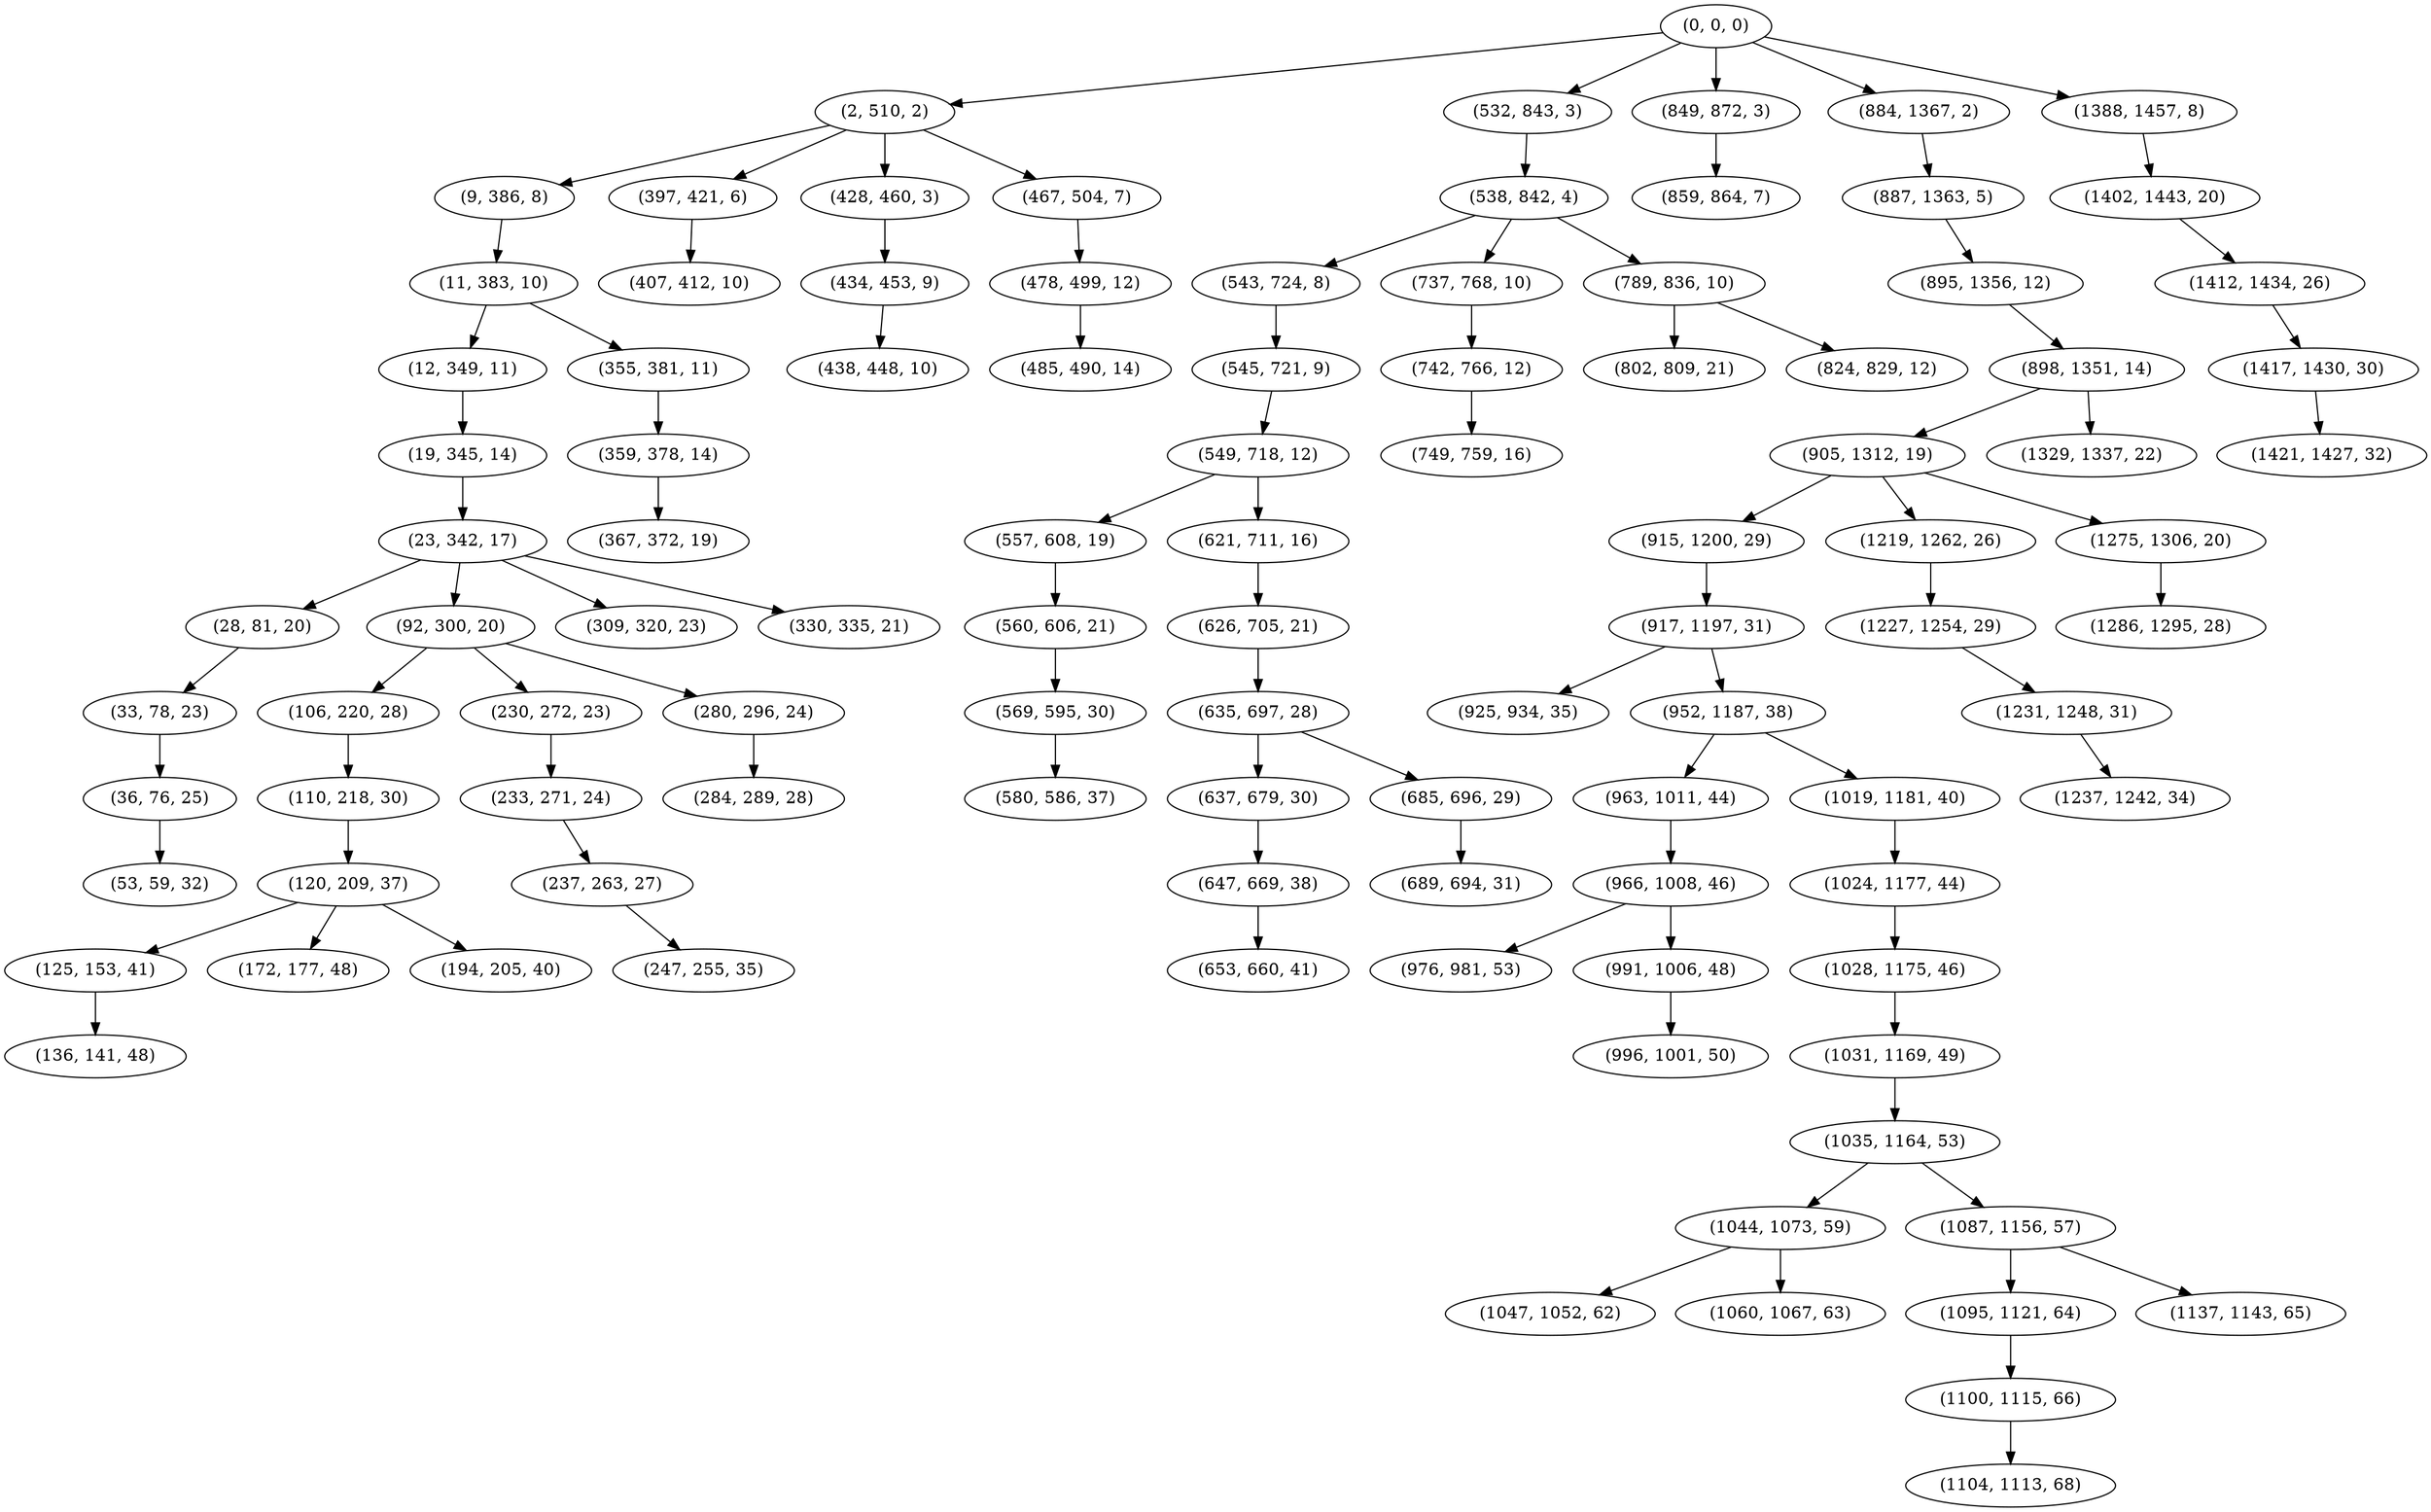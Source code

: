 digraph tree {
    "(0, 0, 0)";
    "(2, 510, 2)";
    "(9, 386, 8)";
    "(11, 383, 10)";
    "(12, 349, 11)";
    "(19, 345, 14)";
    "(23, 342, 17)";
    "(28, 81, 20)";
    "(33, 78, 23)";
    "(36, 76, 25)";
    "(53, 59, 32)";
    "(92, 300, 20)";
    "(106, 220, 28)";
    "(110, 218, 30)";
    "(120, 209, 37)";
    "(125, 153, 41)";
    "(136, 141, 48)";
    "(172, 177, 48)";
    "(194, 205, 40)";
    "(230, 272, 23)";
    "(233, 271, 24)";
    "(237, 263, 27)";
    "(247, 255, 35)";
    "(280, 296, 24)";
    "(284, 289, 28)";
    "(309, 320, 23)";
    "(330, 335, 21)";
    "(355, 381, 11)";
    "(359, 378, 14)";
    "(367, 372, 19)";
    "(397, 421, 6)";
    "(407, 412, 10)";
    "(428, 460, 3)";
    "(434, 453, 9)";
    "(438, 448, 10)";
    "(467, 504, 7)";
    "(478, 499, 12)";
    "(485, 490, 14)";
    "(532, 843, 3)";
    "(538, 842, 4)";
    "(543, 724, 8)";
    "(545, 721, 9)";
    "(549, 718, 12)";
    "(557, 608, 19)";
    "(560, 606, 21)";
    "(569, 595, 30)";
    "(580, 586, 37)";
    "(621, 711, 16)";
    "(626, 705, 21)";
    "(635, 697, 28)";
    "(637, 679, 30)";
    "(647, 669, 38)";
    "(653, 660, 41)";
    "(685, 696, 29)";
    "(689, 694, 31)";
    "(737, 768, 10)";
    "(742, 766, 12)";
    "(749, 759, 16)";
    "(789, 836, 10)";
    "(802, 809, 21)";
    "(824, 829, 12)";
    "(849, 872, 3)";
    "(859, 864, 7)";
    "(884, 1367, 2)";
    "(887, 1363, 5)";
    "(895, 1356, 12)";
    "(898, 1351, 14)";
    "(905, 1312, 19)";
    "(915, 1200, 29)";
    "(917, 1197, 31)";
    "(925, 934, 35)";
    "(952, 1187, 38)";
    "(963, 1011, 44)";
    "(966, 1008, 46)";
    "(976, 981, 53)";
    "(991, 1006, 48)";
    "(996, 1001, 50)";
    "(1019, 1181, 40)";
    "(1024, 1177, 44)";
    "(1028, 1175, 46)";
    "(1031, 1169, 49)";
    "(1035, 1164, 53)";
    "(1044, 1073, 59)";
    "(1047, 1052, 62)";
    "(1060, 1067, 63)";
    "(1087, 1156, 57)";
    "(1095, 1121, 64)";
    "(1100, 1115, 66)";
    "(1104, 1113, 68)";
    "(1137, 1143, 65)";
    "(1219, 1262, 26)";
    "(1227, 1254, 29)";
    "(1231, 1248, 31)";
    "(1237, 1242, 34)";
    "(1275, 1306, 20)";
    "(1286, 1295, 28)";
    "(1329, 1337, 22)";
    "(1388, 1457, 8)";
    "(1402, 1443, 20)";
    "(1412, 1434, 26)";
    "(1417, 1430, 30)";
    "(1421, 1427, 32)";
    "(0, 0, 0)" -> "(2, 510, 2)";
    "(0, 0, 0)" -> "(532, 843, 3)";
    "(0, 0, 0)" -> "(849, 872, 3)";
    "(0, 0, 0)" -> "(884, 1367, 2)";
    "(0, 0, 0)" -> "(1388, 1457, 8)";
    "(2, 510, 2)" -> "(9, 386, 8)";
    "(2, 510, 2)" -> "(397, 421, 6)";
    "(2, 510, 2)" -> "(428, 460, 3)";
    "(2, 510, 2)" -> "(467, 504, 7)";
    "(9, 386, 8)" -> "(11, 383, 10)";
    "(11, 383, 10)" -> "(12, 349, 11)";
    "(11, 383, 10)" -> "(355, 381, 11)";
    "(12, 349, 11)" -> "(19, 345, 14)";
    "(19, 345, 14)" -> "(23, 342, 17)";
    "(23, 342, 17)" -> "(28, 81, 20)";
    "(23, 342, 17)" -> "(92, 300, 20)";
    "(23, 342, 17)" -> "(309, 320, 23)";
    "(23, 342, 17)" -> "(330, 335, 21)";
    "(28, 81, 20)" -> "(33, 78, 23)";
    "(33, 78, 23)" -> "(36, 76, 25)";
    "(36, 76, 25)" -> "(53, 59, 32)";
    "(92, 300, 20)" -> "(106, 220, 28)";
    "(92, 300, 20)" -> "(230, 272, 23)";
    "(92, 300, 20)" -> "(280, 296, 24)";
    "(106, 220, 28)" -> "(110, 218, 30)";
    "(110, 218, 30)" -> "(120, 209, 37)";
    "(120, 209, 37)" -> "(125, 153, 41)";
    "(120, 209, 37)" -> "(172, 177, 48)";
    "(120, 209, 37)" -> "(194, 205, 40)";
    "(125, 153, 41)" -> "(136, 141, 48)";
    "(230, 272, 23)" -> "(233, 271, 24)";
    "(233, 271, 24)" -> "(237, 263, 27)";
    "(237, 263, 27)" -> "(247, 255, 35)";
    "(280, 296, 24)" -> "(284, 289, 28)";
    "(355, 381, 11)" -> "(359, 378, 14)";
    "(359, 378, 14)" -> "(367, 372, 19)";
    "(397, 421, 6)" -> "(407, 412, 10)";
    "(428, 460, 3)" -> "(434, 453, 9)";
    "(434, 453, 9)" -> "(438, 448, 10)";
    "(467, 504, 7)" -> "(478, 499, 12)";
    "(478, 499, 12)" -> "(485, 490, 14)";
    "(532, 843, 3)" -> "(538, 842, 4)";
    "(538, 842, 4)" -> "(543, 724, 8)";
    "(538, 842, 4)" -> "(737, 768, 10)";
    "(538, 842, 4)" -> "(789, 836, 10)";
    "(543, 724, 8)" -> "(545, 721, 9)";
    "(545, 721, 9)" -> "(549, 718, 12)";
    "(549, 718, 12)" -> "(557, 608, 19)";
    "(549, 718, 12)" -> "(621, 711, 16)";
    "(557, 608, 19)" -> "(560, 606, 21)";
    "(560, 606, 21)" -> "(569, 595, 30)";
    "(569, 595, 30)" -> "(580, 586, 37)";
    "(621, 711, 16)" -> "(626, 705, 21)";
    "(626, 705, 21)" -> "(635, 697, 28)";
    "(635, 697, 28)" -> "(637, 679, 30)";
    "(635, 697, 28)" -> "(685, 696, 29)";
    "(637, 679, 30)" -> "(647, 669, 38)";
    "(647, 669, 38)" -> "(653, 660, 41)";
    "(685, 696, 29)" -> "(689, 694, 31)";
    "(737, 768, 10)" -> "(742, 766, 12)";
    "(742, 766, 12)" -> "(749, 759, 16)";
    "(789, 836, 10)" -> "(802, 809, 21)";
    "(789, 836, 10)" -> "(824, 829, 12)";
    "(849, 872, 3)" -> "(859, 864, 7)";
    "(884, 1367, 2)" -> "(887, 1363, 5)";
    "(887, 1363, 5)" -> "(895, 1356, 12)";
    "(895, 1356, 12)" -> "(898, 1351, 14)";
    "(898, 1351, 14)" -> "(905, 1312, 19)";
    "(898, 1351, 14)" -> "(1329, 1337, 22)";
    "(905, 1312, 19)" -> "(915, 1200, 29)";
    "(905, 1312, 19)" -> "(1219, 1262, 26)";
    "(905, 1312, 19)" -> "(1275, 1306, 20)";
    "(915, 1200, 29)" -> "(917, 1197, 31)";
    "(917, 1197, 31)" -> "(925, 934, 35)";
    "(917, 1197, 31)" -> "(952, 1187, 38)";
    "(952, 1187, 38)" -> "(963, 1011, 44)";
    "(952, 1187, 38)" -> "(1019, 1181, 40)";
    "(963, 1011, 44)" -> "(966, 1008, 46)";
    "(966, 1008, 46)" -> "(976, 981, 53)";
    "(966, 1008, 46)" -> "(991, 1006, 48)";
    "(991, 1006, 48)" -> "(996, 1001, 50)";
    "(1019, 1181, 40)" -> "(1024, 1177, 44)";
    "(1024, 1177, 44)" -> "(1028, 1175, 46)";
    "(1028, 1175, 46)" -> "(1031, 1169, 49)";
    "(1031, 1169, 49)" -> "(1035, 1164, 53)";
    "(1035, 1164, 53)" -> "(1044, 1073, 59)";
    "(1035, 1164, 53)" -> "(1087, 1156, 57)";
    "(1044, 1073, 59)" -> "(1047, 1052, 62)";
    "(1044, 1073, 59)" -> "(1060, 1067, 63)";
    "(1087, 1156, 57)" -> "(1095, 1121, 64)";
    "(1087, 1156, 57)" -> "(1137, 1143, 65)";
    "(1095, 1121, 64)" -> "(1100, 1115, 66)";
    "(1100, 1115, 66)" -> "(1104, 1113, 68)";
    "(1219, 1262, 26)" -> "(1227, 1254, 29)";
    "(1227, 1254, 29)" -> "(1231, 1248, 31)";
    "(1231, 1248, 31)" -> "(1237, 1242, 34)";
    "(1275, 1306, 20)" -> "(1286, 1295, 28)";
    "(1388, 1457, 8)" -> "(1402, 1443, 20)";
    "(1402, 1443, 20)" -> "(1412, 1434, 26)";
    "(1412, 1434, 26)" -> "(1417, 1430, 30)";
    "(1417, 1430, 30)" -> "(1421, 1427, 32)";
}
